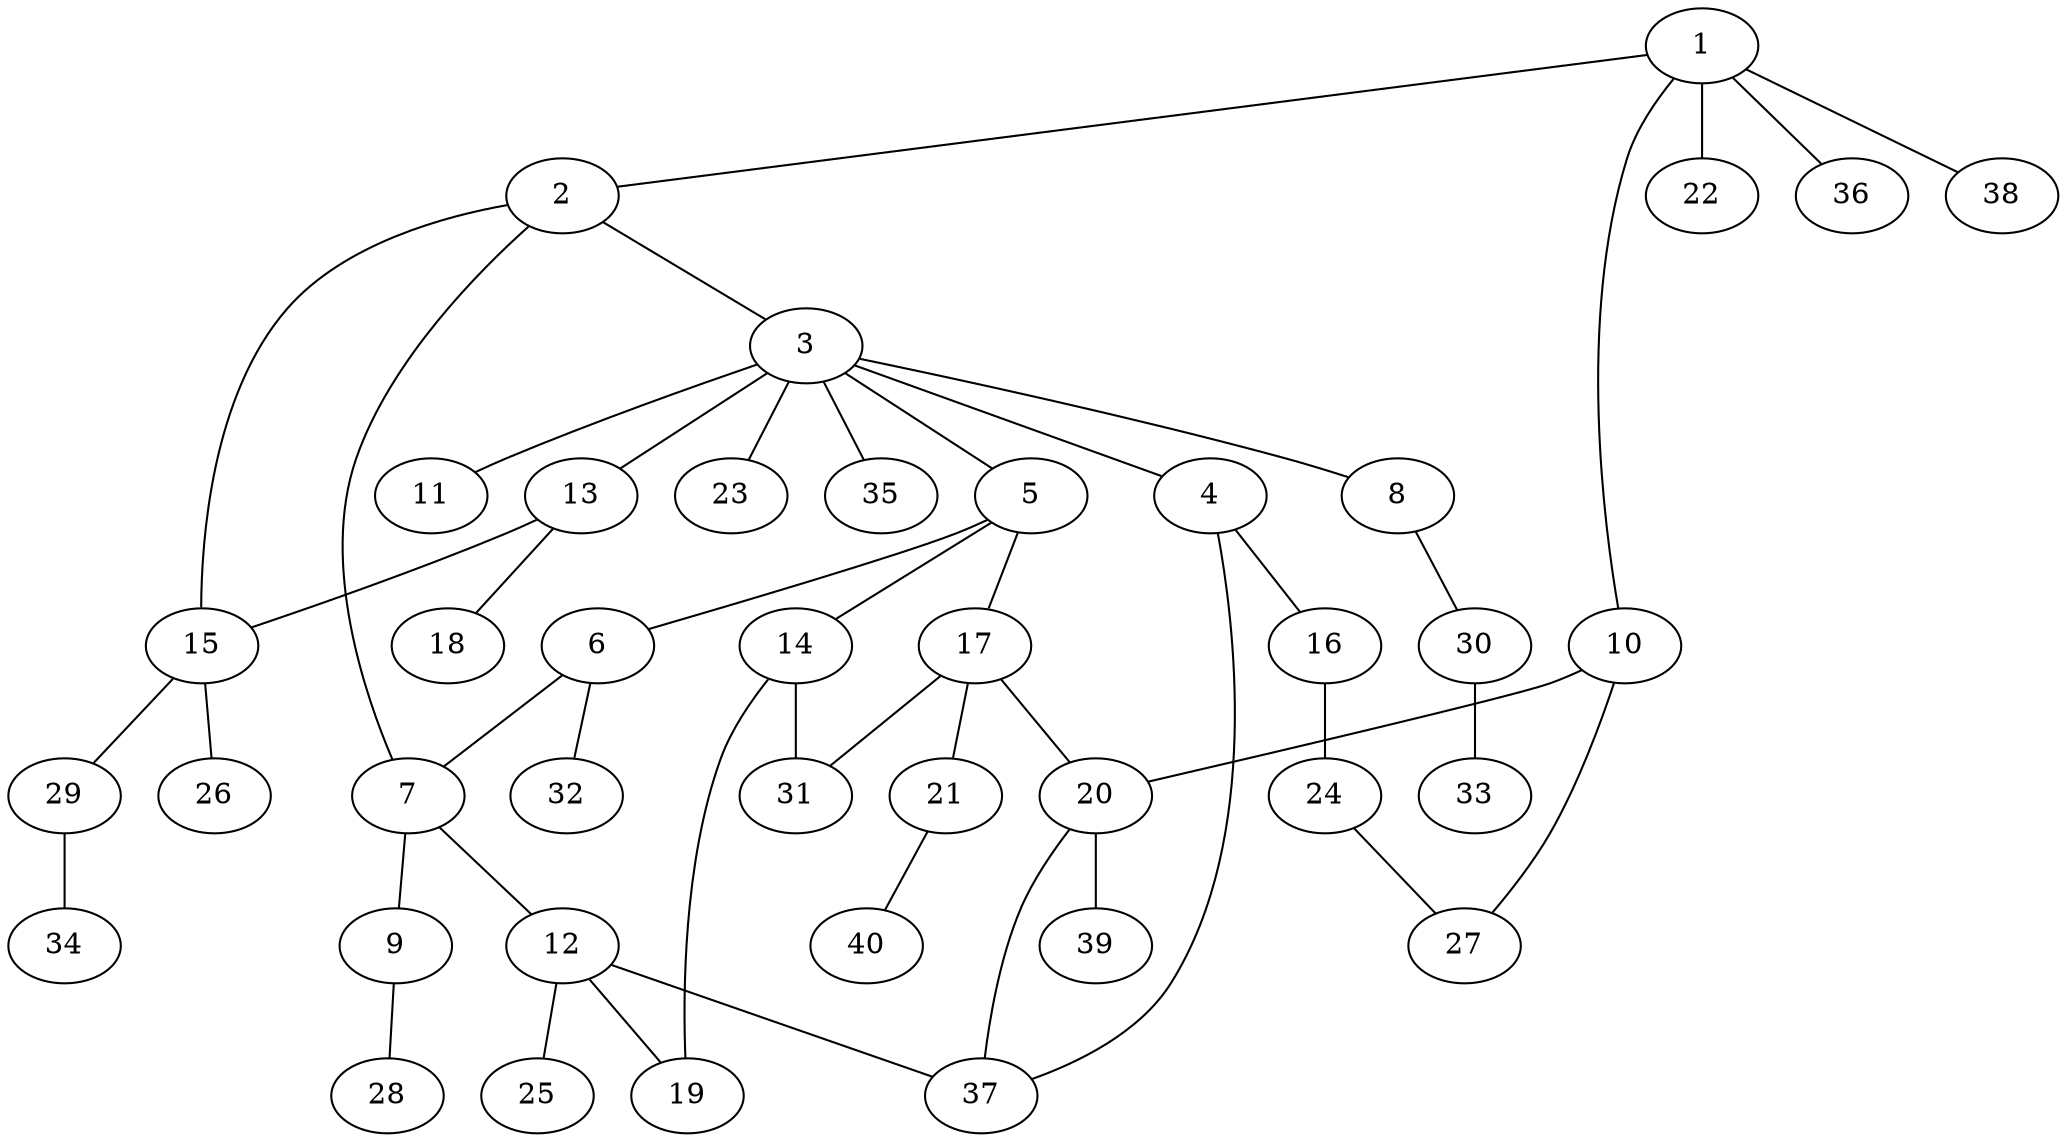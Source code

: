 graph graphname {1--2
1--10
1--22
1--36
1--38
2--3
2--7
2--15
3--4
3--5
3--8
3--11
3--13
3--23
3--35
4--16
4--37
5--6
5--14
5--17
6--7
6--32
7--9
7--12
8--30
9--28
10--20
10--27
12--19
12--25
12--37
13--15
13--18
14--19
14--31
15--26
15--29
16--24
17--20
17--21
17--31
20--37
20--39
21--40
24--27
29--34
30--33
}